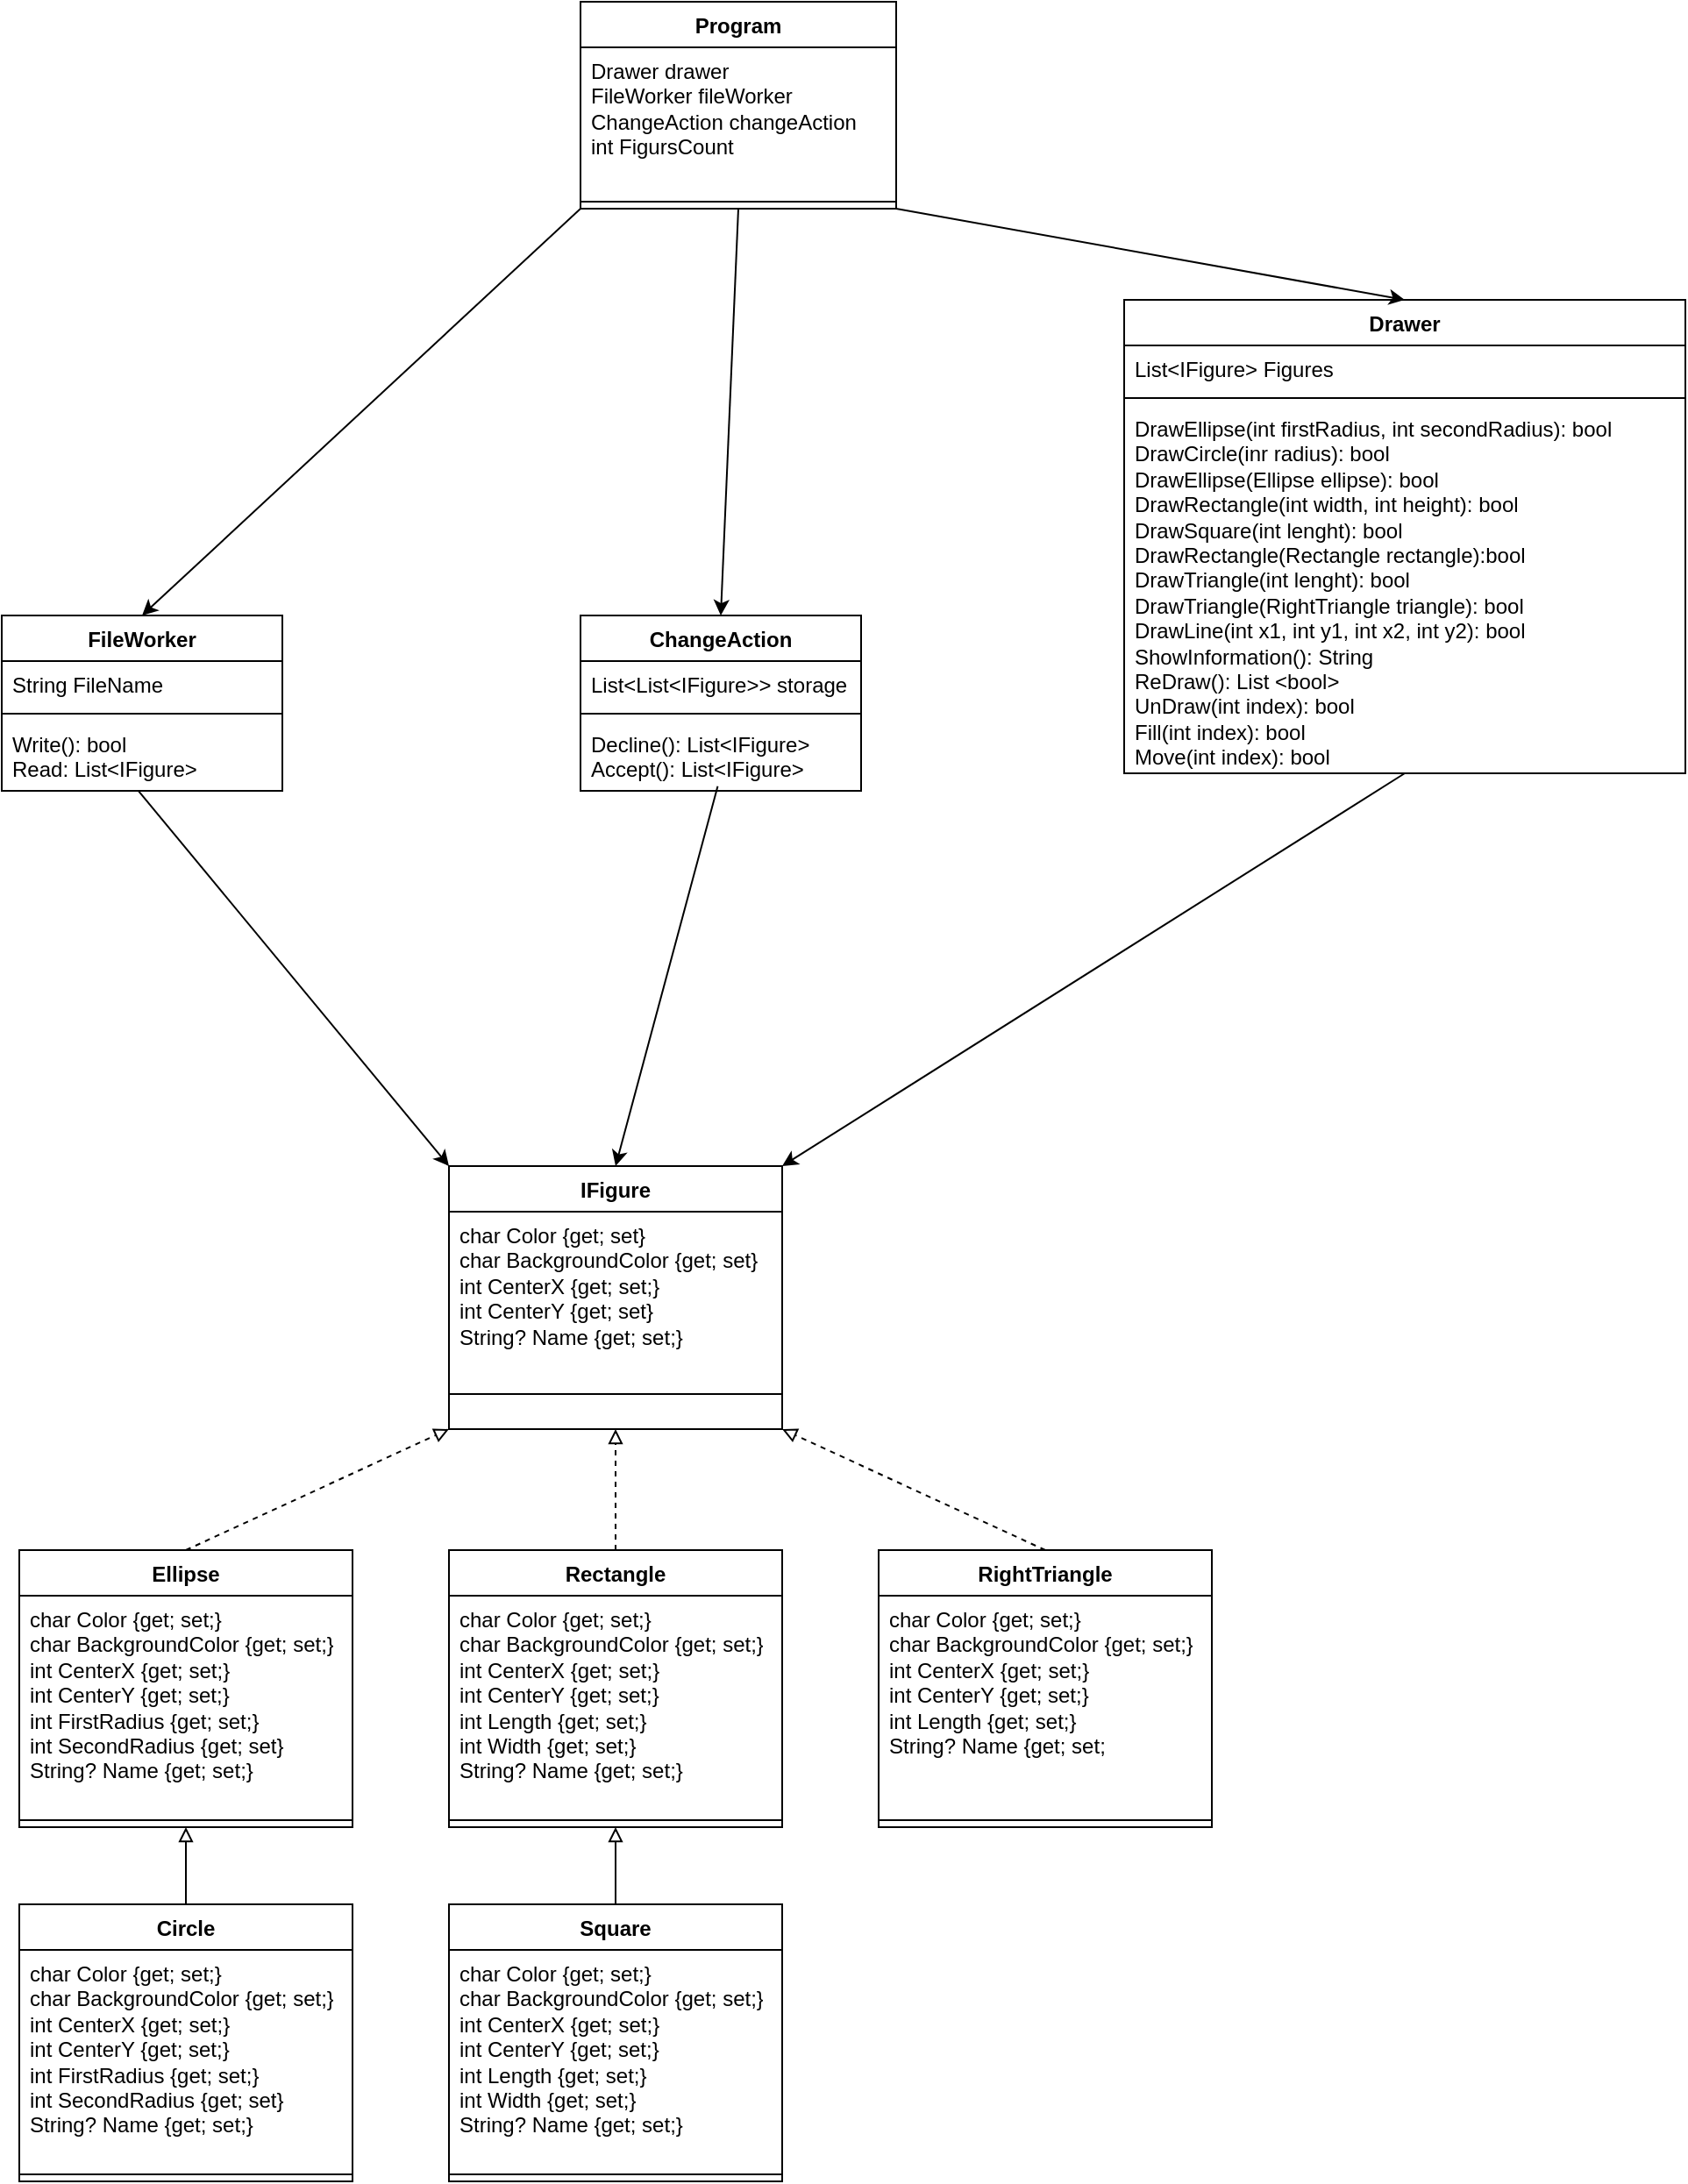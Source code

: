 <mxfile version="26.1.0">
  <diagram id="C5RBs43oDa-KdzZeNtuy" name="Page-1">
    <mxGraphModel dx="1120" dy="1611" grid="1" gridSize="10" guides="1" tooltips="1" connect="1" arrows="1" fold="1" page="1" pageScale="1" pageWidth="827" pageHeight="1169" math="0" shadow="0">
      <root>
        <mxCell id="WIyWlLk6GJQsqaUBKTNV-0" />
        <mxCell id="WIyWlLk6GJQsqaUBKTNV-1" parent="WIyWlLk6GJQsqaUBKTNV-0" />
        <mxCell id="Ytw2WS5rdy1qP2I7gWzr-2" value="IFigure" style="swimlane;fontStyle=1;align=center;verticalAlign=top;childLayout=stackLayout;horizontal=1;startSize=26;horizontalStack=0;resizeParent=1;resizeParentMax=0;resizeLast=0;collapsible=1;marginBottom=0;whiteSpace=wrap;html=1;" parent="WIyWlLk6GJQsqaUBKTNV-1" vertex="1">
          <mxGeometry x="325" y="264" width="190" height="150" as="geometry" />
        </mxCell>
        <mxCell id="Ytw2WS5rdy1qP2I7gWzr-3" value="&lt;div&gt;&lt;div&gt;char Color {get; set}&lt;/div&gt;&lt;div&gt;char BackgroundСolor {get; set}&lt;/div&gt;&lt;/div&gt;&lt;div&gt;int CenterX {get; set;}&lt;/div&gt;&lt;div&gt;int CenterY {get; set}&lt;/div&gt;&lt;div&gt;String? Name {get; set;}&lt;/div&gt;" style="text;strokeColor=none;fillColor=none;align=left;verticalAlign=top;spacingLeft=4;spacingRight=4;overflow=hidden;rotatable=0;points=[[0,0.5],[1,0.5]];portConstraint=eastwest;whiteSpace=wrap;html=1;" parent="Ytw2WS5rdy1qP2I7gWzr-2" vertex="1">
          <mxGeometry y="26" width="190" height="84" as="geometry" />
        </mxCell>
        <mxCell id="Ytw2WS5rdy1qP2I7gWzr-4" value="" style="line;strokeWidth=1;fillColor=none;align=left;verticalAlign=middle;spacingTop=-1;spacingLeft=3;spacingRight=3;rotatable=0;labelPosition=right;points=[];portConstraint=eastwest;strokeColor=inherit;" parent="Ytw2WS5rdy1qP2I7gWzr-2" vertex="1">
          <mxGeometry y="110" width="190" height="40" as="geometry" />
        </mxCell>
        <mxCell id="Ytw2WS5rdy1qP2I7gWzr-17" value="Ellipse" style="swimlane;fontStyle=1;align=center;verticalAlign=top;childLayout=stackLayout;horizontal=1;startSize=26;horizontalStack=0;resizeParent=1;resizeParentMax=0;resizeLast=0;collapsible=1;marginBottom=0;whiteSpace=wrap;html=1;" parent="WIyWlLk6GJQsqaUBKTNV-1" vertex="1">
          <mxGeometry x="80" y="483" width="190" height="158" as="geometry" />
        </mxCell>
        <mxCell id="Ytw2WS5rdy1qP2I7gWzr-18" value="&lt;div&gt;&lt;div&gt;char Color {get; set;}&lt;/div&gt;&lt;div&gt;char BackgroundColor {get; set;}&lt;/div&gt;int CenterX {get; set;}&lt;/div&gt;&lt;div&gt;int CenterY {get; set;}&lt;/div&gt;&lt;div&gt;int FirstRadius {get; set;}&lt;/div&gt;&lt;div&gt;int SecondRadius {get; set}&lt;/div&gt;&lt;div&gt;String? Name {get; set;}&lt;/div&gt;" style="text;strokeColor=none;fillColor=none;align=left;verticalAlign=top;spacingLeft=4;spacingRight=4;overflow=hidden;rotatable=0;points=[[0,0.5],[1,0.5]];portConstraint=eastwest;whiteSpace=wrap;html=1;" parent="Ytw2WS5rdy1qP2I7gWzr-17" vertex="1">
          <mxGeometry y="26" width="190" height="124" as="geometry" />
        </mxCell>
        <mxCell id="Ytw2WS5rdy1qP2I7gWzr-19" value="" style="line;strokeWidth=1;fillColor=none;align=left;verticalAlign=middle;spacingTop=-1;spacingLeft=3;spacingRight=3;rotatable=0;labelPosition=right;points=[];portConstraint=eastwest;strokeColor=inherit;" parent="Ytw2WS5rdy1qP2I7gWzr-17" vertex="1">
          <mxGeometry y="150" width="190" height="8" as="geometry" />
        </mxCell>
        <mxCell id="Ytw2WS5rdy1qP2I7gWzr-21" value="Rectangle" style="swimlane;fontStyle=1;align=center;verticalAlign=top;childLayout=stackLayout;horizontal=1;startSize=26;horizontalStack=0;resizeParent=1;resizeParentMax=0;resizeLast=0;collapsible=1;marginBottom=0;whiteSpace=wrap;html=1;" parent="WIyWlLk6GJQsqaUBKTNV-1" vertex="1">
          <mxGeometry x="325" y="483" width="190" height="158" as="geometry" />
        </mxCell>
        <mxCell id="Ytw2WS5rdy1qP2I7gWzr-22" value="&lt;div&gt;&lt;div&gt;char Color {get; set;}&lt;/div&gt;&lt;div&gt;char BackgroundColor {get; set;}&lt;/div&gt;&lt;/div&gt;&lt;div&gt;int CenterX {get; set;}&lt;/div&gt;&lt;div&gt;int CenterY {get; set;}&lt;/div&gt;&lt;div&gt;int Length {get; set;}&lt;/div&gt;&lt;div&gt;int Width {get; set;} &lt;br&gt;&lt;/div&gt;&lt;div&gt;String? Name {get; set;}&lt;/div&gt;" style="text;strokeColor=none;fillColor=none;align=left;verticalAlign=top;spacingLeft=4;spacingRight=4;overflow=hidden;rotatable=0;points=[[0,0.5],[1,0.5]];portConstraint=eastwest;whiteSpace=wrap;html=1;" parent="Ytw2WS5rdy1qP2I7gWzr-21" vertex="1">
          <mxGeometry y="26" width="190" height="124" as="geometry" />
        </mxCell>
        <mxCell id="Ytw2WS5rdy1qP2I7gWzr-23" value="" style="line;strokeWidth=1;fillColor=none;align=left;verticalAlign=middle;spacingTop=-1;spacingLeft=3;spacingRight=3;rotatable=0;labelPosition=right;points=[];portConstraint=eastwest;strokeColor=inherit;" parent="Ytw2WS5rdy1qP2I7gWzr-21" vertex="1">
          <mxGeometry y="150" width="190" height="8" as="geometry" />
        </mxCell>
        <mxCell id="Ytw2WS5rdy1qP2I7gWzr-25" value="RightTriangle" style="swimlane;fontStyle=1;align=center;verticalAlign=top;childLayout=stackLayout;horizontal=1;startSize=26;horizontalStack=0;resizeParent=1;resizeParentMax=0;resizeLast=0;collapsible=1;marginBottom=0;whiteSpace=wrap;html=1;" parent="WIyWlLk6GJQsqaUBKTNV-1" vertex="1">
          <mxGeometry x="570" y="483" width="190" height="158" as="geometry" />
        </mxCell>
        <mxCell id="Ytw2WS5rdy1qP2I7gWzr-26" value="&lt;div&gt;&lt;div&gt;char Color {get; set;}&lt;/div&gt;&lt;div&gt;char BackgroundColor {get; set;}&lt;/div&gt;int CenterX {get; set;}&lt;/div&gt;&lt;div&gt;int CenterY {get; set;}&lt;/div&gt;&lt;div&gt;int Length {get; set;}&lt;/div&gt;&lt;div&gt;String? Name {get; set;&lt;/div&gt;" style="text;strokeColor=none;fillColor=none;align=left;verticalAlign=top;spacingLeft=4;spacingRight=4;overflow=hidden;rotatable=0;points=[[0,0.5],[1,0.5]];portConstraint=eastwest;whiteSpace=wrap;html=1;" parent="Ytw2WS5rdy1qP2I7gWzr-25" vertex="1">
          <mxGeometry y="26" width="190" height="124" as="geometry" />
        </mxCell>
        <mxCell id="Ytw2WS5rdy1qP2I7gWzr-27" value="" style="line;strokeWidth=1;fillColor=none;align=left;verticalAlign=middle;spacingTop=-1;spacingLeft=3;spacingRight=3;rotatable=0;labelPosition=right;points=[];portConstraint=eastwest;strokeColor=inherit;" parent="Ytw2WS5rdy1qP2I7gWzr-25" vertex="1">
          <mxGeometry y="150" width="190" height="8" as="geometry" />
        </mxCell>
        <mxCell id="Ytw2WS5rdy1qP2I7gWzr-35" style="edgeStyle=orthogonalEdgeStyle;rounded=0;orthogonalLoop=1;jettySize=auto;html=1;exitX=0.5;exitY=0;exitDx=0;exitDy=0;entryX=0.5;entryY=1;entryDx=0;entryDy=0;endArrow=block;endFill=0;" parent="WIyWlLk6GJQsqaUBKTNV-1" source="Ytw2WS5rdy1qP2I7gWzr-28" target="Ytw2WS5rdy1qP2I7gWzr-17" edge="1">
          <mxGeometry relative="1" as="geometry" />
        </mxCell>
        <mxCell id="Ytw2WS5rdy1qP2I7gWzr-28" value="Circle" style="swimlane;fontStyle=1;align=center;verticalAlign=top;childLayout=stackLayout;horizontal=1;startSize=26;horizontalStack=0;resizeParent=1;resizeParentMax=0;resizeLast=0;collapsible=1;marginBottom=0;whiteSpace=wrap;html=1;" parent="WIyWlLk6GJQsqaUBKTNV-1" vertex="1">
          <mxGeometry x="80" y="685" width="190" height="158" as="geometry" />
        </mxCell>
        <mxCell id="Ytw2WS5rdy1qP2I7gWzr-29" value="&lt;div&gt;&lt;div&gt;char Color {get; set;}&lt;/div&gt;&lt;div&gt;char BackgroundColor {get; set;}&lt;/div&gt;int CenterX {get; set;}&lt;/div&gt;&lt;div&gt;int CenterY {get; set;}&lt;/div&gt;&lt;div&gt;int FirstRadius {get; set;}&lt;/div&gt;&lt;div&gt;int SecondRadius {get; set}&lt;/div&gt;&lt;div&gt;String? Name {get; set;}&lt;/div&gt;" style="text;strokeColor=none;fillColor=none;align=left;verticalAlign=top;spacingLeft=4;spacingRight=4;overflow=hidden;rotatable=0;points=[[0,0.5],[1,0.5]];portConstraint=eastwest;whiteSpace=wrap;html=1;" parent="Ytw2WS5rdy1qP2I7gWzr-28" vertex="1">
          <mxGeometry y="26" width="190" height="124" as="geometry" />
        </mxCell>
        <mxCell id="Ytw2WS5rdy1qP2I7gWzr-30" value="" style="line;strokeWidth=1;fillColor=none;align=left;verticalAlign=middle;spacingTop=-1;spacingLeft=3;spacingRight=3;rotatable=0;labelPosition=right;points=[];portConstraint=eastwest;strokeColor=inherit;" parent="Ytw2WS5rdy1qP2I7gWzr-28" vertex="1">
          <mxGeometry y="150" width="190" height="8" as="geometry" />
        </mxCell>
        <mxCell id="Ytw2WS5rdy1qP2I7gWzr-36" style="edgeStyle=orthogonalEdgeStyle;rounded=0;orthogonalLoop=1;jettySize=auto;html=1;exitX=0.5;exitY=0;exitDx=0;exitDy=0;entryX=0.5;entryY=1;entryDx=0;entryDy=0;endArrow=block;endFill=0;" parent="WIyWlLk6GJQsqaUBKTNV-1" source="Ytw2WS5rdy1qP2I7gWzr-32" target="Ytw2WS5rdy1qP2I7gWzr-21" edge="1">
          <mxGeometry relative="1" as="geometry" />
        </mxCell>
        <mxCell id="Ytw2WS5rdy1qP2I7gWzr-32" value="Square" style="swimlane;fontStyle=1;align=center;verticalAlign=top;childLayout=stackLayout;horizontal=1;startSize=26;horizontalStack=0;resizeParent=1;resizeParentMax=0;resizeLast=0;collapsible=1;marginBottom=0;whiteSpace=wrap;html=1;" parent="WIyWlLk6GJQsqaUBKTNV-1" vertex="1">
          <mxGeometry x="325" y="685" width="190" height="158" as="geometry" />
        </mxCell>
        <mxCell id="Ytw2WS5rdy1qP2I7gWzr-33" value="&lt;div&gt;&lt;div&gt;char Color {get; set;}&lt;/div&gt;&lt;div&gt;char BackgroundColor {get; set;}&lt;/div&gt;&lt;/div&gt;&lt;div&gt;int CenterX {get; set;}&lt;/div&gt;&lt;div&gt;int CenterY {get; set;}&lt;/div&gt;&lt;div&gt;int Length {get; set;}&lt;/div&gt;&lt;div&gt;int Width {get; set;} &lt;br&gt;&lt;/div&gt;&lt;div&gt;String? Name {get; set;}&lt;/div&gt;" style="text;strokeColor=none;fillColor=none;align=left;verticalAlign=top;spacingLeft=4;spacingRight=4;overflow=hidden;rotatable=0;points=[[0,0.5],[1,0.5]];portConstraint=eastwest;whiteSpace=wrap;html=1;" parent="Ytw2WS5rdy1qP2I7gWzr-32" vertex="1">
          <mxGeometry y="26" width="190" height="124" as="geometry" />
        </mxCell>
        <mxCell id="Ytw2WS5rdy1qP2I7gWzr-34" value="" style="line;strokeWidth=1;fillColor=none;align=left;verticalAlign=middle;spacingTop=-1;spacingLeft=3;spacingRight=3;rotatable=0;labelPosition=right;points=[];portConstraint=eastwest;strokeColor=inherit;" parent="Ytw2WS5rdy1qP2I7gWzr-32" vertex="1">
          <mxGeometry y="150" width="190" height="8" as="geometry" />
        </mxCell>
        <mxCell id="Ytw2WS5rdy1qP2I7gWzr-41" value="" style="endArrow=block;html=1;rounded=0;dashed=1;endFill=0;entryX=0;entryY=1;entryDx=0;entryDy=0;exitX=0.5;exitY=0;exitDx=0;exitDy=0;" parent="WIyWlLk6GJQsqaUBKTNV-1" source="Ytw2WS5rdy1qP2I7gWzr-17" target="Ytw2WS5rdy1qP2I7gWzr-2" edge="1">
          <mxGeometry width="50" height="50" relative="1" as="geometry">
            <mxPoint x="90" y="390" as="sourcePoint" />
            <mxPoint x="140" y="340" as="targetPoint" />
          </mxGeometry>
        </mxCell>
        <mxCell id="Ytw2WS5rdy1qP2I7gWzr-42" value="" style="endArrow=block;html=1;rounded=0;dashed=1;endFill=0;entryX=1;entryY=1;entryDx=0;entryDy=0;exitX=0.5;exitY=0;exitDx=0;exitDy=0;" parent="WIyWlLk6GJQsqaUBKTNV-1" source="Ytw2WS5rdy1qP2I7gWzr-25" target="Ytw2WS5rdy1qP2I7gWzr-2" edge="1">
          <mxGeometry width="50" height="50" relative="1" as="geometry">
            <mxPoint x="100" y="400" as="sourcePoint" />
            <mxPoint x="150" y="350" as="targetPoint" />
          </mxGeometry>
        </mxCell>
        <mxCell id="Ytw2WS5rdy1qP2I7gWzr-43" value="" style="endArrow=block;html=1;rounded=0;dashed=1;endFill=0;entryX=0.5;entryY=1;entryDx=0;entryDy=0;exitX=0.5;exitY=0;exitDx=0;exitDy=0;" parent="WIyWlLk6GJQsqaUBKTNV-1" source="Ytw2WS5rdy1qP2I7gWzr-21" target="Ytw2WS5rdy1qP2I7gWzr-2" edge="1">
          <mxGeometry width="50" height="50" relative="1" as="geometry">
            <mxPoint x="110" y="410" as="sourcePoint" />
            <mxPoint x="160" y="360" as="targetPoint" />
          </mxGeometry>
        </mxCell>
        <mxCell id="Ytw2WS5rdy1qP2I7gWzr-44" value="Drawer" style="swimlane;fontStyle=1;align=center;verticalAlign=top;childLayout=stackLayout;horizontal=1;startSize=26;horizontalStack=0;resizeParent=1;resizeParentMax=0;resizeLast=0;collapsible=1;marginBottom=0;whiteSpace=wrap;html=1;" parent="WIyWlLk6GJQsqaUBKTNV-1" vertex="1">
          <mxGeometry x="710" y="-230" width="320" height="270" as="geometry" />
        </mxCell>
        <mxCell id="Ytw2WS5rdy1qP2I7gWzr-45" value="List&amp;lt;IFigure&amp;gt; Figures" style="text;strokeColor=none;fillColor=none;align=left;verticalAlign=top;spacingLeft=4;spacingRight=4;overflow=hidden;rotatable=0;points=[[0,0.5],[1,0.5]];portConstraint=eastwest;whiteSpace=wrap;html=1;" parent="Ytw2WS5rdy1qP2I7gWzr-44" vertex="1">
          <mxGeometry y="26" width="320" height="26" as="geometry" />
        </mxCell>
        <mxCell id="Ytw2WS5rdy1qP2I7gWzr-46" value="" style="line;strokeWidth=1;fillColor=none;align=left;verticalAlign=middle;spacingTop=-1;spacingLeft=3;spacingRight=3;rotatable=0;labelPosition=right;points=[];portConstraint=eastwest;strokeColor=inherit;" parent="Ytw2WS5rdy1qP2I7gWzr-44" vertex="1">
          <mxGeometry y="52" width="320" height="8" as="geometry" />
        </mxCell>
        <mxCell id="Ytw2WS5rdy1qP2I7gWzr-47" value="&lt;div&gt;DrawEllipse(int firstRadius, int secondRadius): bool&lt;/div&gt;&lt;div&gt;DrawCircle(inr radius): bool&lt;/div&gt;&lt;div&gt;DrawEllipse(Ellipse ellipse): bool &lt;br&gt;&lt;/div&gt;&lt;div&gt;DrawRectangle(int width, int height): bool&lt;/div&gt;&lt;div&gt;DrawSquare(int lenght): bool&lt;/div&gt;&lt;div&gt;DrawRectangle(Rectangle rectangle):bool&lt;/div&gt;&lt;div&gt;DrawTriangle(int lenght): bool&lt;/div&gt;&lt;div&gt;DrawTriangle(RightTriangle triangle): bool &lt;br&gt;&lt;/div&gt;&lt;div&gt;DrawLine(int x1, int y1, int x2, int y2): bool&lt;/div&gt;&lt;div&gt;ShowInformation(): String&lt;/div&gt;&lt;div&gt;ReDraw(): List &amp;lt;bool&amp;gt;&lt;/div&gt;&lt;div&gt;UnDraw(int index): bool&lt;/div&gt;&lt;div&gt;Fill(int index): bool&lt;/div&gt;&lt;div&gt;Move(int index): bool&lt;/div&gt;" style="text;strokeColor=none;fillColor=none;align=left;verticalAlign=top;spacingLeft=4;spacingRight=4;overflow=hidden;rotatable=0;points=[[0,0.5],[1,0.5]];portConstraint=eastwest;whiteSpace=wrap;html=1;" parent="Ytw2WS5rdy1qP2I7gWzr-44" vertex="1">
          <mxGeometry y="60" width="320" height="210" as="geometry" />
        </mxCell>
        <mxCell id="Ytw2WS5rdy1qP2I7gWzr-48" value="FileWorker" style="swimlane;fontStyle=1;align=center;verticalAlign=top;childLayout=stackLayout;horizontal=1;startSize=26;horizontalStack=0;resizeParent=1;resizeParentMax=0;resizeLast=0;collapsible=1;marginBottom=0;whiteSpace=wrap;html=1;" parent="WIyWlLk6GJQsqaUBKTNV-1" vertex="1">
          <mxGeometry x="70" y="-50" width="160" height="100" as="geometry" />
        </mxCell>
        <mxCell id="Ytw2WS5rdy1qP2I7gWzr-49" value="String FileName" style="text;strokeColor=none;fillColor=none;align=left;verticalAlign=top;spacingLeft=4;spacingRight=4;overflow=hidden;rotatable=0;points=[[0,0.5],[1,0.5]];portConstraint=eastwest;whiteSpace=wrap;html=1;" parent="Ytw2WS5rdy1qP2I7gWzr-48" vertex="1">
          <mxGeometry y="26" width="160" height="26" as="geometry" />
        </mxCell>
        <mxCell id="Ytw2WS5rdy1qP2I7gWzr-50" value="" style="line;strokeWidth=1;fillColor=none;align=left;verticalAlign=middle;spacingTop=-1;spacingLeft=3;spacingRight=3;rotatable=0;labelPosition=right;points=[];portConstraint=eastwest;strokeColor=inherit;" parent="Ytw2WS5rdy1qP2I7gWzr-48" vertex="1">
          <mxGeometry y="52" width="160" height="8" as="geometry" />
        </mxCell>
        <mxCell id="Ytw2WS5rdy1qP2I7gWzr-51" value="&lt;div&gt;Write(): bool&lt;/div&gt;&lt;div&gt;Read: List&amp;lt;IFigure&amp;gt;&lt;/div&gt;" style="text;strokeColor=none;fillColor=none;align=left;verticalAlign=top;spacingLeft=4;spacingRight=4;overflow=hidden;rotatable=0;points=[[0,0.5],[1,0.5]];portConstraint=eastwest;whiteSpace=wrap;html=1;" parent="Ytw2WS5rdy1qP2I7gWzr-48" vertex="1">
          <mxGeometry y="60" width="160" height="40" as="geometry" />
        </mxCell>
        <mxCell id="Ytw2WS5rdy1qP2I7gWzr-52" value="ChangeAction" style="swimlane;fontStyle=1;align=center;verticalAlign=top;childLayout=stackLayout;horizontal=1;startSize=26;horizontalStack=0;resizeParent=1;resizeParentMax=0;resizeLast=0;collapsible=1;marginBottom=0;whiteSpace=wrap;html=1;" parent="WIyWlLk6GJQsqaUBKTNV-1" vertex="1">
          <mxGeometry x="400" y="-50" width="160" height="100" as="geometry" />
        </mxCell>
        <mxCell id="Ytw2WS5rdy1qP2I7gWzr-53" value="List&amp;lt;List&amp;lt;IFigure&amp;gt;&amp;gt; storage" style="text;strokeColor=none;fillColor=none;align=left;verticalAlign=top;spacingLeft=4;spacingRight=4;overflow=hidden;rotatable=0;points=[[0,0.5],[1,0.5]];portConstraint=eastwest;whiteSpace=wrap;html=1;" parent="Ytw2WS5rdy1qP2I7gWzr-52" vertex="1">
          <mxGeometry y="26" width="160" height="26" as="geometry" />
        </mxCell>
        <mxCell id="Ytw2WS5rdy1qP2I7gWzr-54" value="" style="line;strokeWidth=1;fillColor=none;align=left;verticalAlign=middle;spacingTop=-1;spacingLeft=3;spacingRight=3;rotatable=0;labelPosition=right;points=[];portConstraint=eastwest;strokeColor=inherit;" parent="Ytw2WS5rdy1qP2I7gWzr-52" vertex="1">
          <mxGeometry y="52" width="160" height="8" as="geometry" />
        </mxCell>
        <mxCell id="Ytw2WS5rdy1qP2I7gWzr-55" value="&lt;div&gt;Decline(): List&amp;lt;IFigure&amp;gt;&lt;/div&gt;&lt;div&gt;Accept(): List&amp;lt;IFigure&amp;gt;&lt;/div&gt;" style="text;strokeColor=none;fillColor=none;align=left;verticalAlign=top;spacingLeft=4;spacingRight=4;overflow=hidden;rotatable=0;points=[[0,0.5],[1,0.5]];portConstraint=eastwest;whiteSpace=wrap;html=1;" parent="Ytw2WS5rdy1qP2I7gWzr-52" vertex="1">
          <mxGeometry y="60" width="160" height="40" as="geometry" />
        </mxCell>
        <mxCell id="Ytw2WS5rdy1qP2I7gWzr-56" value="Program" style="swimlane;fontStyle=1;align=center;verticalAlign=top;childLayout=stackLayout;horizontal=1;startSize=26;horizontalStack=0;resizeParent=1;resizeParentMax=0;resizeLast=0;collapsible=1;marginBottom=0;whiteSpace=wrap;html=1;" parent="WIyWlLk6GJQsqaUBKTNV-1" vertex="1">
          <mxGeometry x="400" y="-400" width="180" height="118" as="geometry" />
        </mxCell>
        <mxCell id="Ytw2WS5rdy1qP2I7gWzr-57" value="&lt;div&gt;Drawer drawer&lt;/div&gt;&lt;div&gt;FileWorker fileWorker&lt;/div&gt;&lt;div&gt;ChangeAction changeAction&lt;/div&gt;&lt;div&gt;int FigursCount&lt;/div&gt;" style="text;strokeColor=none;fillColor=none;align=left;verticalAlign=top;spacingLeft=4;spacingRight=4;overflow=hidden;rotatable=0;points=[[0,0.5],[1,0.5]];portConstraint=eastwest;whiteSpace=wrap;html=1;" parent="Ytw2WS5rdy1qP2I7gWzr-56" vertex="1">
          <mxGeometry y="26" width="180" height="84" as="geometry" />
        </mxCell>
        <mxCell id="Ytw2WS5rdy1qP2I7gWzr-58" value="" style="line;strokeWidth=1;fillColor=none;align=left;verticalAlign=middle;spacingTop=-1;spacingLeft=3;spacingRight=3;rotatable=0;labelPosition=right;points=[];portConstraint=eastwest;strokeColor=inherit;" parent="Ytw2WS5rdy1qP2I7gWzr-56" vertex="1">
          <mxGeometry y="110" width="180" height="8" as="geometry" />
        </mxCell>
        <mxCell id="Ytw2WS5rdy1qP2I7gWzr-60" value="" style="endArrow=classic;html=1;rounded=0;exitX=0.486;exitY=0.995;exitDx=0;exitDy=0;exitPerimeter=0;entryX=0;entryY=0;entryDx=0;entryDy=0;" parent="WIyWlLk6GJQsqaUBKTNV-1" source="Ytw2WS5rdy1qP2I7gWzr-51" target="Ytw2WS5rdy1qP2I7gWzr-2" edge="1">
          <mxGeometry width="50" height="50" relative="1" as="geometry">
            <mxPoint x="210" y="210" as="sourcePoint" />
            <mxPoint x="260" y="160" as="targetPoint" />
          </mxGeometry>
        </mxCell>
        <mxCell id="Ytw2WS5rdy1qP2I7gWzr-61" value="" style="endArrow=classic;html=1;rounded=0;exitX=0.489;exitY=0.935;exitDx=0;exitDy=0;exitPerimeter=0;entryX=0.5;entryY=0;entryDx=0;entryDy=0;" parent="WIyWlLk6GJQsqaUBKTNV-1" source="Ytw2WS5rdy1qP2I7gWzr-55" target="Ytw2WS5rdy1qP2I7gWzr-2" edge="1">
          <mxGeometry width="50" height="50" relative="1" as="geometry">
            <mxPoint x="414" y="90" as="sourcePoint" />
            <mxPoint x="591" y="304" as="targetPoint" />
          </mxGeometry>
        </mxCell>
        <mxCell id="Ytw2WS5rdy1qP2I7gWzr-62" value="" style="endArrow=classic;html=1;rounded=0;exitX=0.5;exitY=1;exitDx=0;exitDy=0;entryX=1;entryY=0;entryDx=0;entryDy=0;" parent="WIyWlLk6GJQsqaUBKTNV-1" source="Ytw2WS5rdy1qP2I7gWzr-44" target="Ytw2WS5rdy1qP2I7gWzr-2" edge="1">
          <mxGeometry width="50" height="50" relative="1" as="geometry">
            <mxPoint x="631.5" y="120" as="sourcePoint" />
            <mxPoint x="808.5" y="334" as="targetPoint" />
          </mxGeometry>
        </mxCell>
        <mxCell id="Ytw2WS5rdy1qP2I7gWzr-63" value="" style="endArrow=classic;html=1;rounded=0;exitX=0;exitY=1;exitDx=0;exitDy=0;entryX=0.5;entryY=0;entryDx=0;entryDy=0;" parent="WIyWlLk6GJQsqaUBKTNV-1" source="Ytw2WS5rdy1qP2I7gWzr-56" target="Ytw2WS5rdy1qP2I7gWzr-48" edge="1">
          <mxGeometry width="50" height="50" relative="1" as="geometry">
            <mxPoint x="325" y="-264" as="sourcePoint" />
            <mxPoint x="502" y="-50" as="targetPoint" />
          </mxGeometry>
        </mxCell>
        <mxCell id="Ytw2WS5rdy1qP2I7gWzr-64" value="" style="endArrow=classic;html=1;rounded=0;exitX=1;exitY=1;exitDx=0;exitDy=0;entryX=0.5;entryY=0;entryDx=0;entryDy=0;" parent="WIyWlLk6GJQsqaUBKTNV-1" source="Ytw2WS5rdy1qP2I7gWzr-56" target="Ytw2WS5rdy1qP2I7gWzr-44" edge="1">
          <mxGeometry width="50" height="50" relative="1" as="geometry">
            <mxPoint x="410" y="-272" as="sourcePoint" />
            <mxPoint x="160" y="-40" as="targetPoint" />
          </mxGeometry>
        </mxCell>
        <mxCell id="Ytw2WS5rdy1qP2I7gWzr-65" value="" style="endArrow=classic;html=1;rounded=0;exitX=0.5;exitY=1;exitDx=0;exitDy=0;entryX=0.5;entryY=0;entryDx=0;entryDy=0;" parent="WIyWlLk6GJQsqaUBKTNV-1" source="Ytw2WS5rdy1qP2I7gWzr-56" target="Ytw2WS5rdy1qP2I7gWzr-52" edge="1">
          <mxGeometry width="50" height="50" relative="1" as="geometry">
            <mxPoint x="420" y="-262" as="sourcePoint" />
            <mxPoint x="170" y="-30" as="targetPoint" />
          </mxGeometry>
        </mxCell>
      </root>
    </mxGraphModel>
  </diagram>
</mxfile>
